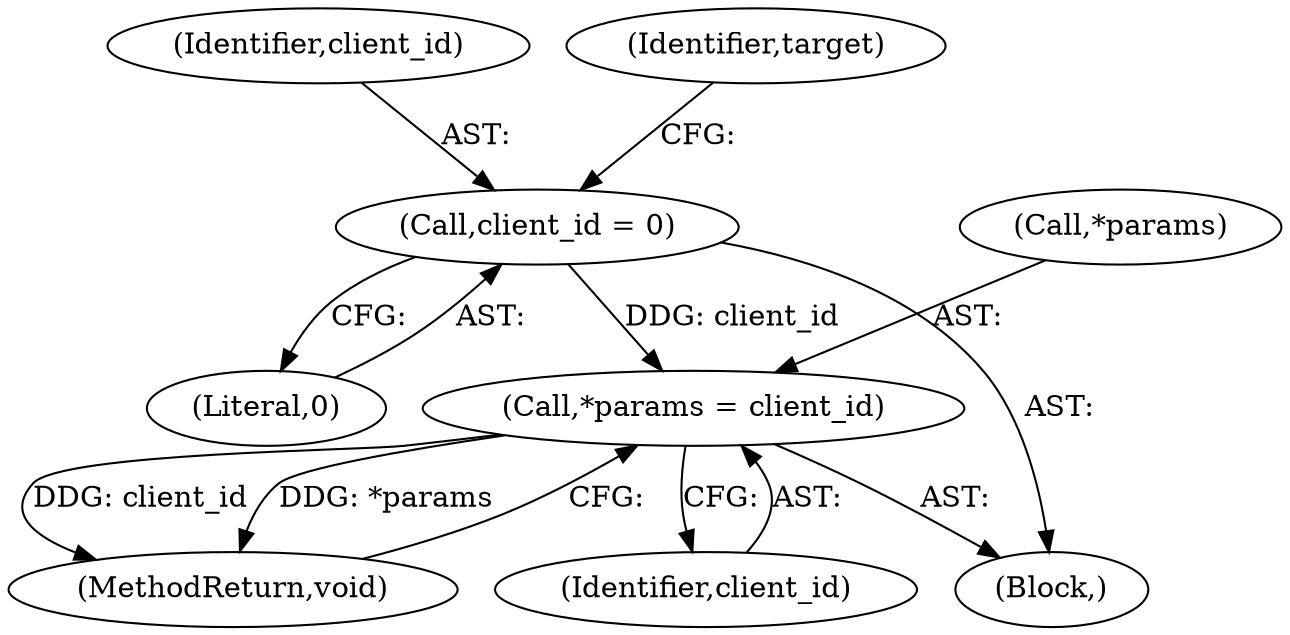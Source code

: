 digraph "0_Chrome_74c1ec481b33194dc7a428f2d58fc89640b313ae@pointer" {
"1000159" [label="(Call,*params = client_id)"];
"1000129" [label="(Call,client_id = 0)"];
"1000123" [label="(Block,)"];
"1000159" [label="(Call,*params = client_id)"];
"1000130" [label="(Identifier,client_id)"];
"1000131" [label="(Literal,0)"];
"1000163" [label="(MethodReturn,void)"];
"1000129" [label="(Call,client_id = 0)"];
"1000162" [label="(Identifier,client_id)"];
"1000133" [label="(Identifier,target)"];
"1000160" [label="(Call,*params)"];
"1000159" -> "1000123"  [label="AST: "];
"1000159" -> "1000162"  [label="CFG: "];
"1000160" -> "1000159"  [label="AST: "];
"1000162" -> "1000159"  [label="AST: "];
"1000163" -> "1000159"  [label="CFG: "];
"1000159" -> "1000163"  [label="DDG: *params"];
"1000159" -> "1000163"  [label="DDG: client_id"];
"1000129" -> "1000159"  [label="DDG: client_id"];
"1000129" -> "1000123"  [label="AST: "];
"1000129" -> "1000131"  [label="CFG: "];
"1000130" -> "1000129"  [label="AST: "];
"1000131" -> "1000129"  [label="AST: "];
"1000133" -> "1000129"  [label="CFG: "];
}
